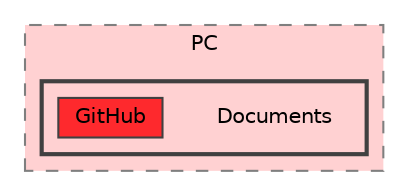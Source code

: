 digraph "C:/Users/PC/Documents"
{
 // LATEX_PDF_SIZE
  bgcolor="transparent";
  edge [fontname=Helvetica,fontsize=10,labelfontname=Helvetica,labelfontsize=10];
  node [fontname=Helvetica,fontsize=10,shape=box,height=0.2,width=0.4];
  compound=true
  subgraph clusterdir_87660d38d1258a12d24e7500daacb66b {
    graph [ bgcolor="#ffd1d2", pencolor="grey50", label="PC", fontname=Helvetica,fontsize=10 style="filled,dashed", URL="dir_87660d38d1258a12d24e7500daacb66b.html",tooltip=""]
  subgraph clusterdir_fed9e34e0852fa13cca0758a16d254ce {
    graph [ bgcolor="#ffd1d2", pencolor="grey25", label="", fontname=Helvetica,fontsize=10 style="filled,bold", URL="dir_fed9e34e0852fa13cca0758a16d254ce.html",tooltip=""]
    dir_fed9e34e0852fa13cca0758a16d254ce [shape=plaintext, label="Documents"];
  dir_fe7cc7079c6c8a8eeaa3c7f5497b24bd [label="GitHub", fillcolor="#fe292d", color="grey25", style="filled", URL="dir_fe7cc7079c6c8a8eeaa3c7f5497b24bd.html",tooltip=""];
  }
  }
}
